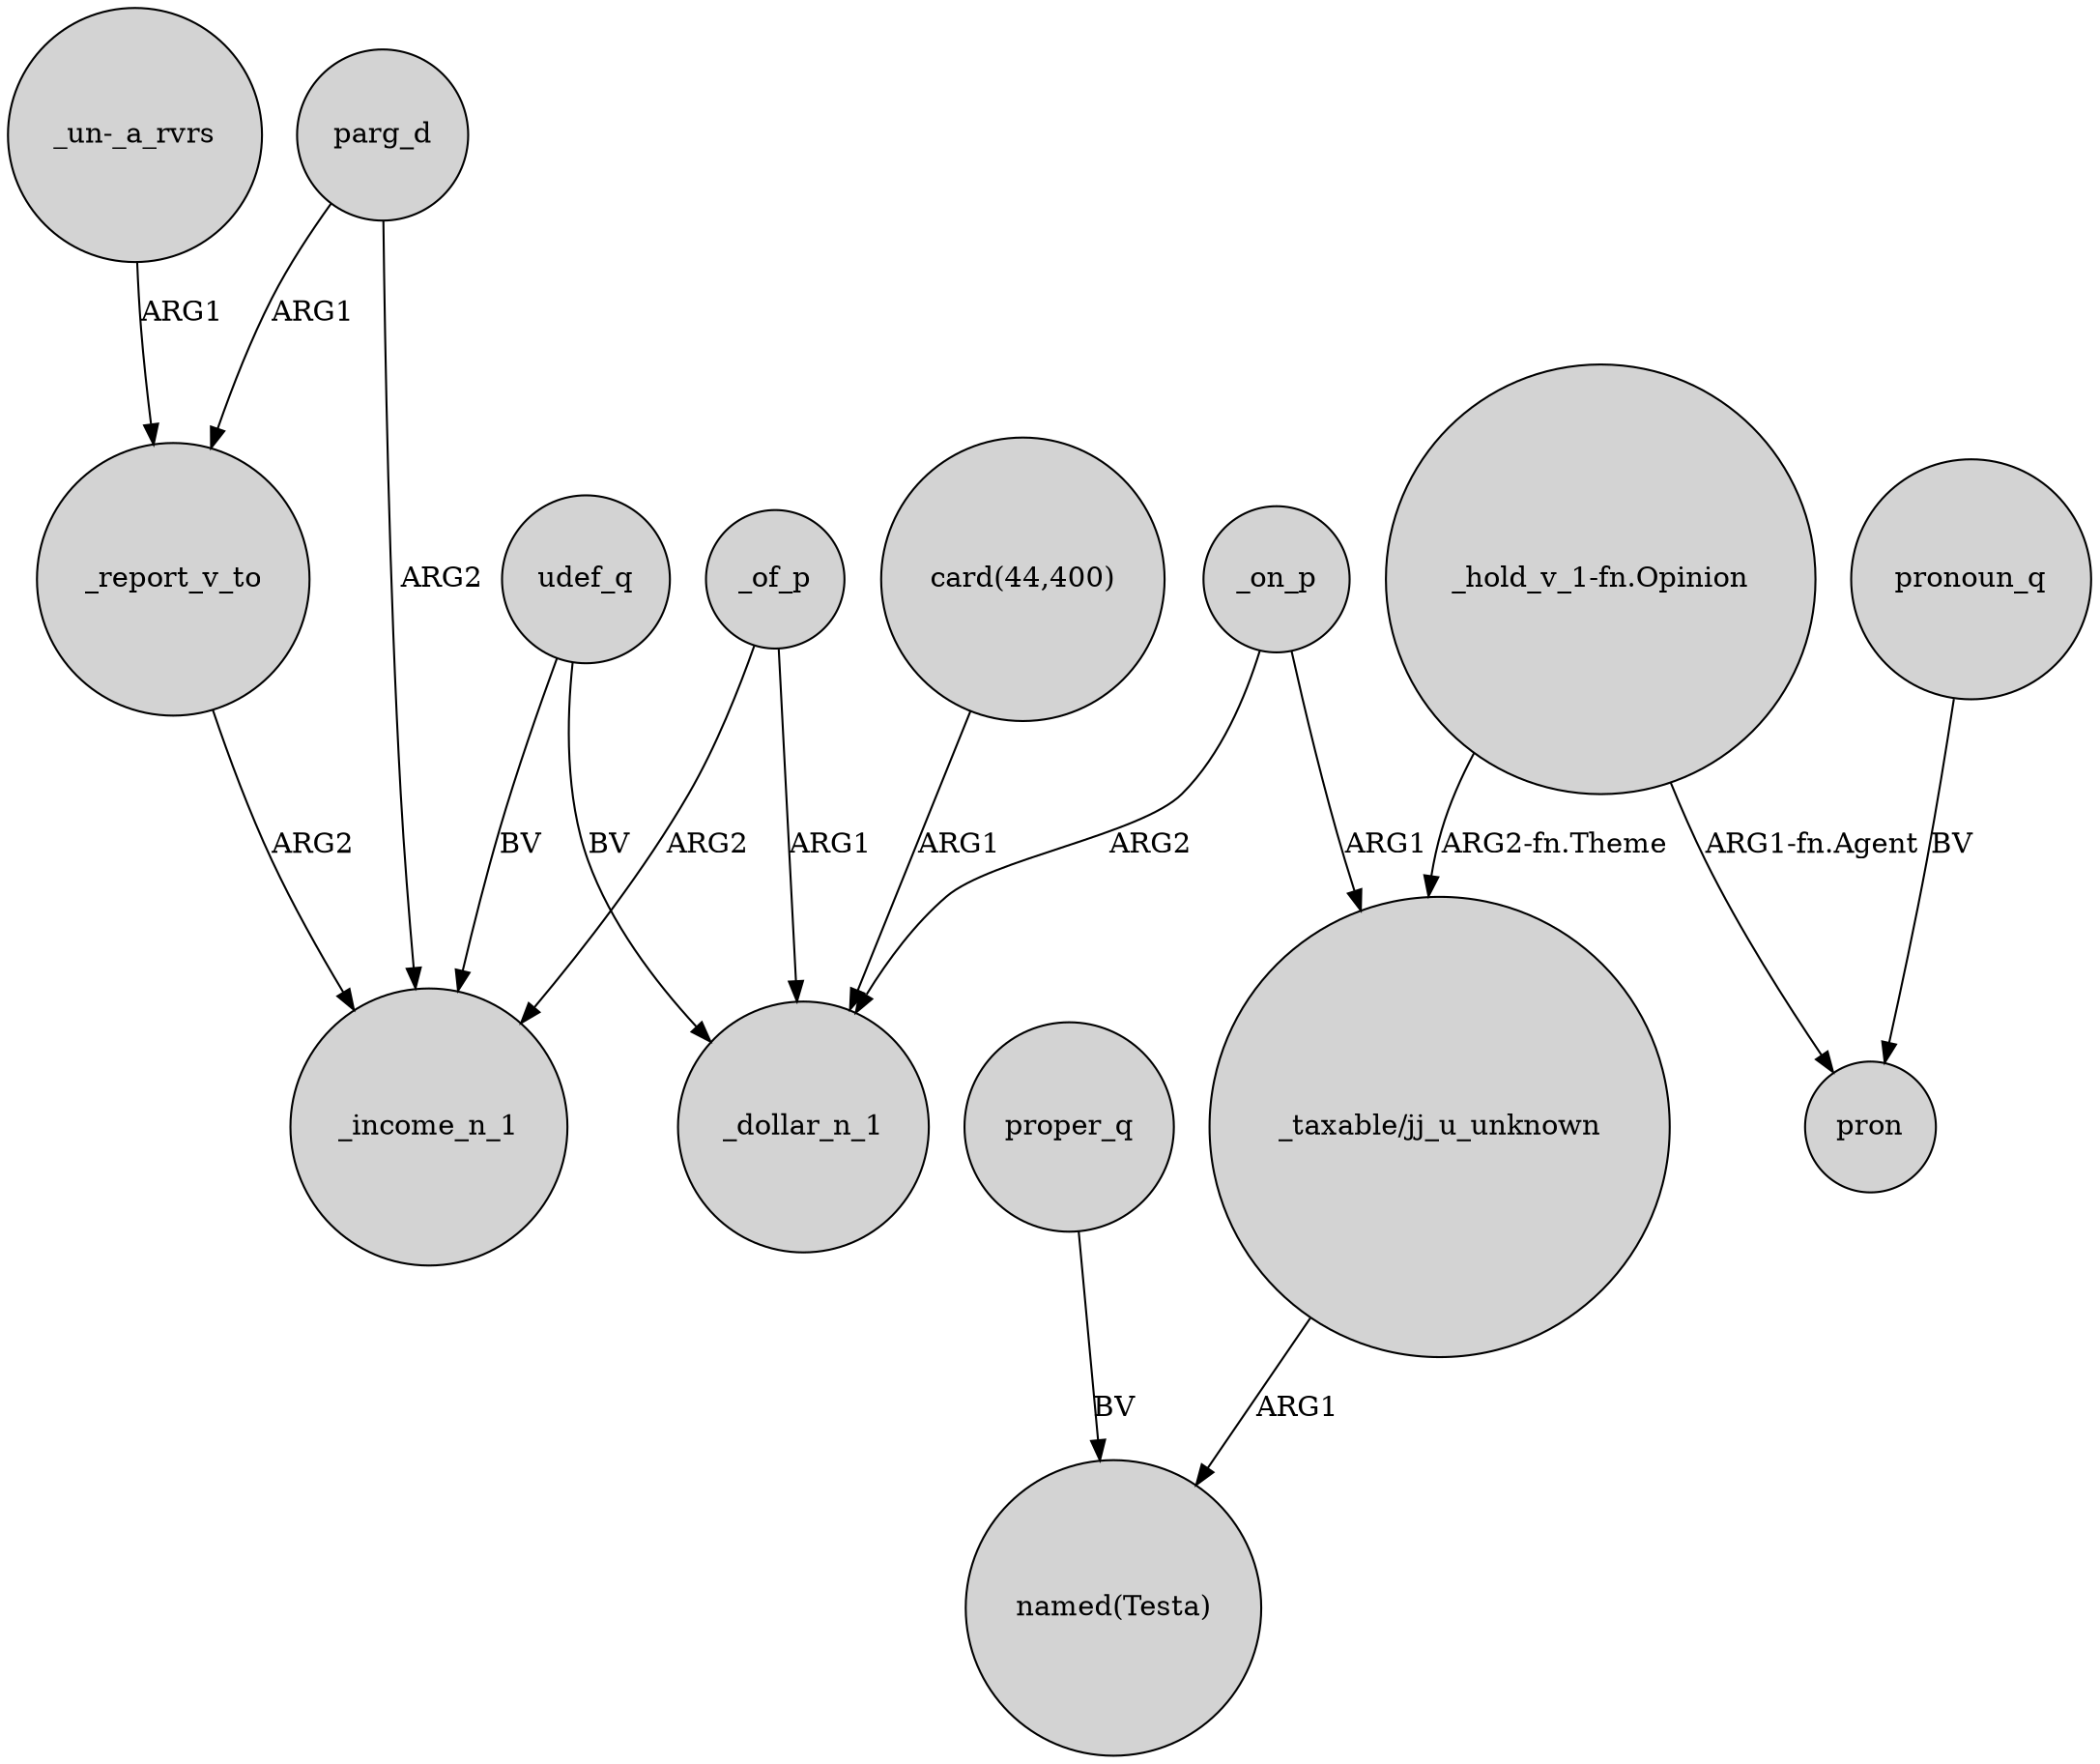 digraph {
	node [shape=circle style=filled]
	_of_p -> _income_n_1 [label=ARG2]
	proper_q -> "named(Testa)" [label=BV]
	"_hold_v_1-fn.Opinion" -> pron [label="ARG1-fn.Agent"]
	_on_p -> _dollar_n_1 [label=ARG2]
	_report_v_to -> _income_n_1 [label=ARG2]
	"_taxable/jj_u_unknown" -> "named(Testa)" [label=ARG1]
	pronoun_q -> pron [label=BV]
	parg_d -> _report_v_to [label=ARG1]
	"_un-_a_rvrs" -> _report_v_to [label=ARG1]
	"card(44,400)" -> _dollar_n_1 [label=ARG1]
	udef_q -> _income_n_1 [label=BV]
	_of_p -> _dollar_n_1 [label=ARG1]
	udef_q -> _dollar_n_1 [label=BV]
	_on_p -> "_taxable/jj_u_unknown" [label=ARG1]
	parg_d -> _income_n_1 [label=ARG2]
	"_hold_v_1-fn.Opinion" -> "_taxable/jj_u_unknown" [label="ARG2-fn.Theme"]
}
